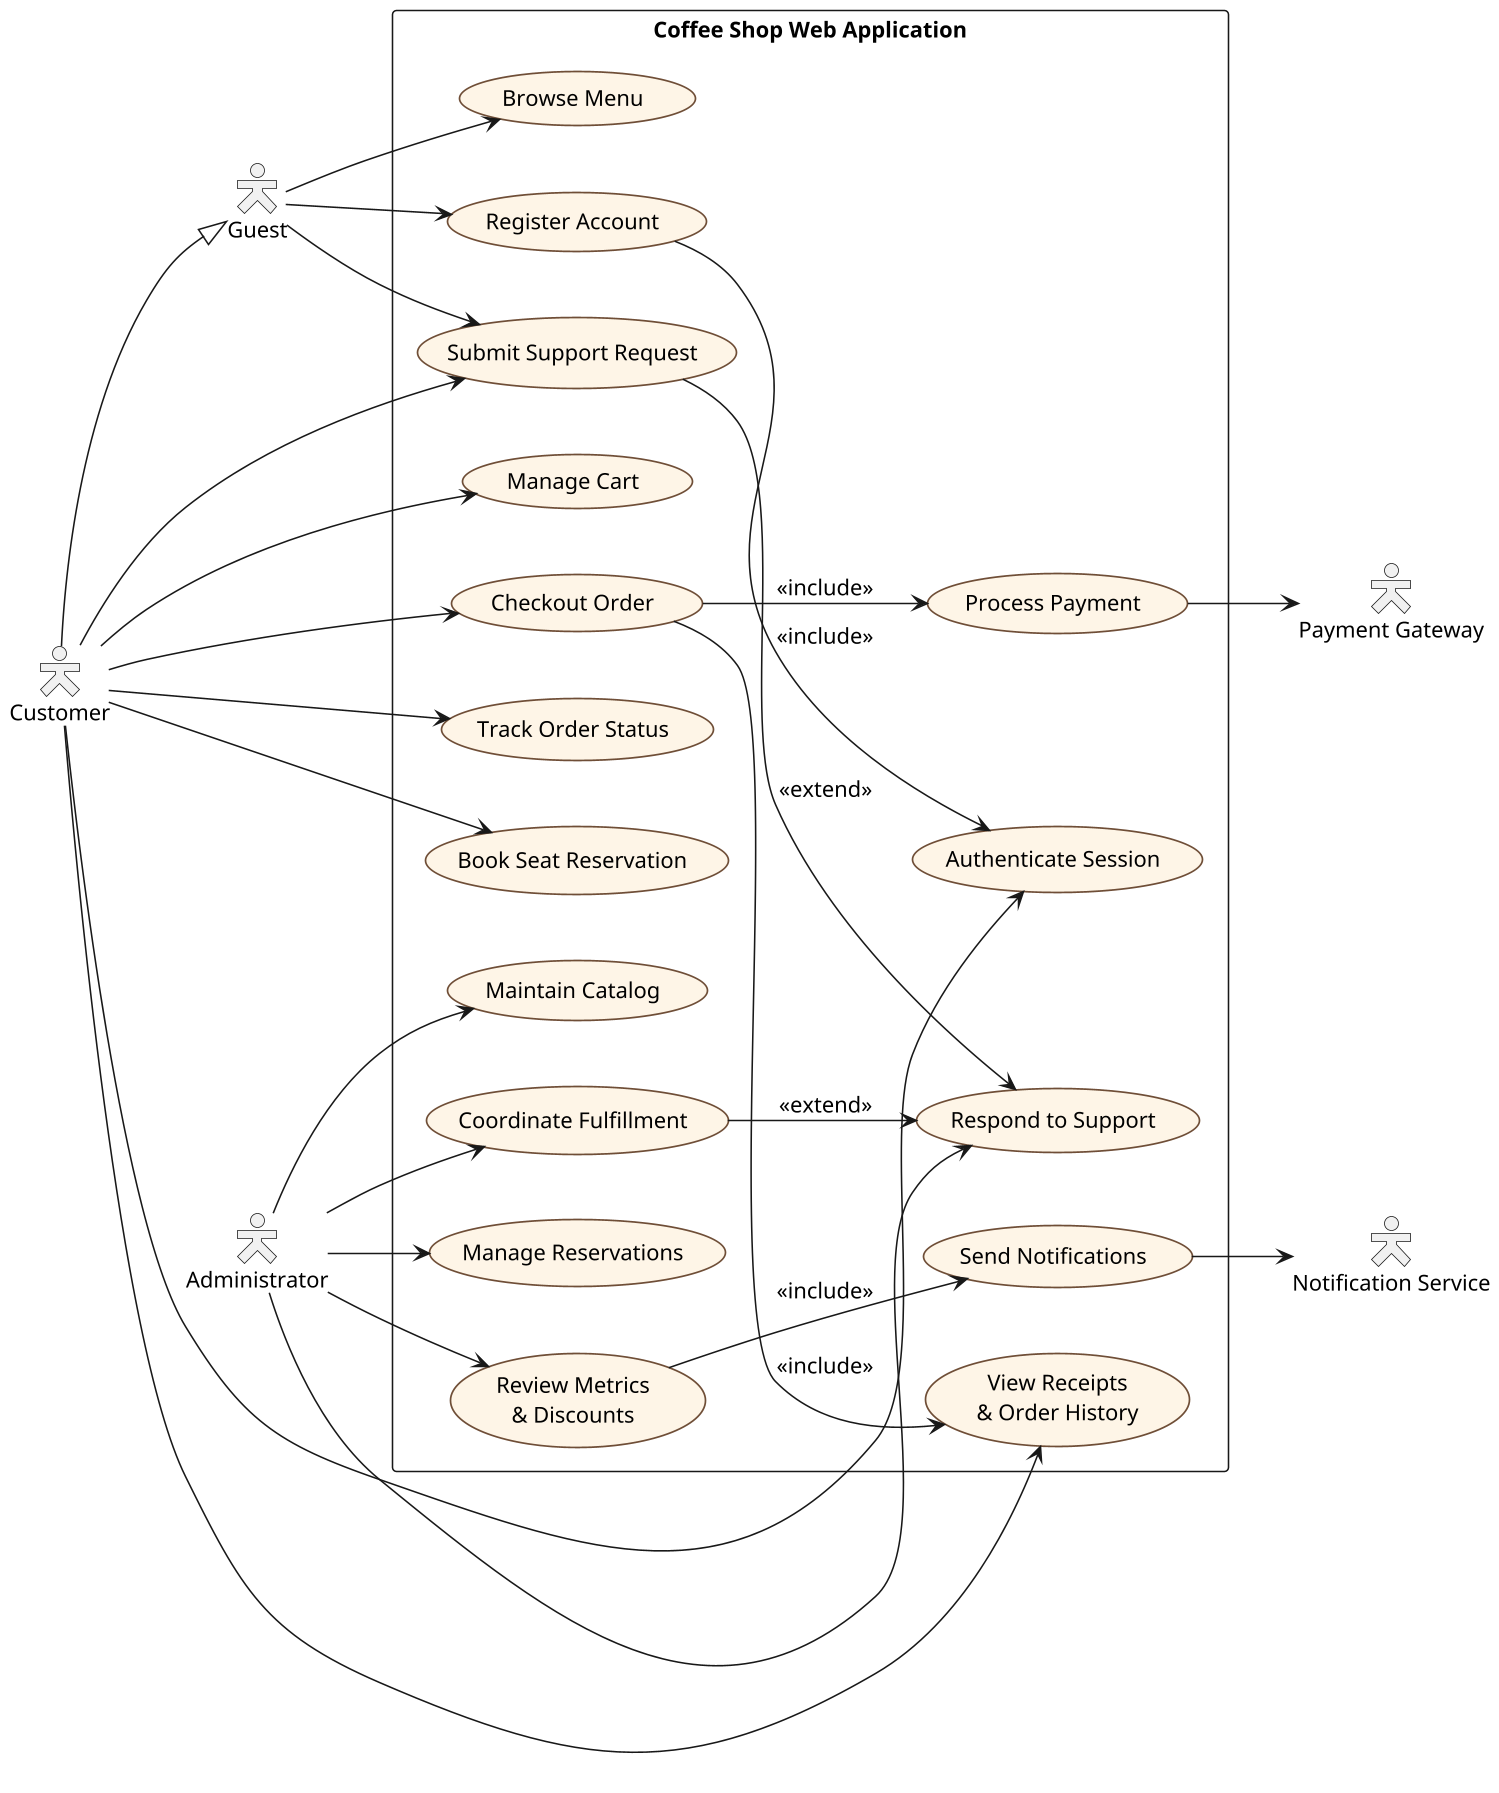 @startuml UseCaseDiagram
' Coffee Shop Use Case Diagram
skinparam defaultFontName "Arial"
skinparam defaultFontSize 14
skinparam dpi 150
skinparam shadowing false
skinparam nodesep 42
skinparam ranksep 48
skinparam actorStyle hollow
skinparam usecase {
  BackgroundColor #FEF5E7
  BorderColor #6F4E37
  BorderThickness 1.1
}
left to right direction

actor "Guest" as Guest
actor "Customer" as Customer
actor "Administrator" as Admin
actor "Payment Gateway" as Payment
actor "Notification Service" as Notifier

Customer --|> Guest

rectangle "Coffee Shop Web Application" as System {
  usecase "Browse Menu" as UC_Browse
  usecase "Register Account" as UC_Register
  usecase "Authenticate Session" as UC_Login
  usecase "Manage Cart" as UC_Cart
  usecase "Checkout Order" as UC_Checkout
  usecase "Track Order Status" as UC_Track
  usecase "View Receipts\n& Order History" as UC_Receipts
  usecase "Book Seat Reservation" as UC_Reserve
  usecase "Submit Support Request" as UC_Support
  usecase "Maintain Catalog" as UC_Catalog
  usecase "Coordinate Fulfillment" as UC_Fulfillment
  usecase "Manage Reservations" as UC_ManageReservations
  usecase "Respond to Support" as UC_Respond
  usecase "Review Metrics\n& Discounts" as UC_Analytics
  usecase "Process Payment" as UC_Payment
  usecase "Send Notifications" as UC_Notify
}

Guest --> UC_Browse
Guest --> UC_Register
Guest --> UC_Support

Customer --> UC_Login
Customer --> UC_Cart
Customer --> UC_Checkout
Customer --> UC_Track
Customer --> UC_Receipts
Customer --> UC_Reserve
Customer --> UC_Support

Admin --> UC_Catalog
Admin --> UC_Fulfillment
Admin --> UC_ManageReservations
Admin --> UC_Respond
Admin --> UC_Analytics

UC_Register --> UC_Login : <<include>>
UC_Checkout --> UC_Payment : <<include>>
UC_Checkout --> UC_Receipts : <<include>>
UC_Fulfillment --> UC_Respond : <<extend>>
UC_Support --> UC_Respond : <<extend>>
UC_Analytics --> UC_Notify : <<include>>

UC_Payment --> Payment
UC_Notify --> Notifier

@enduml

